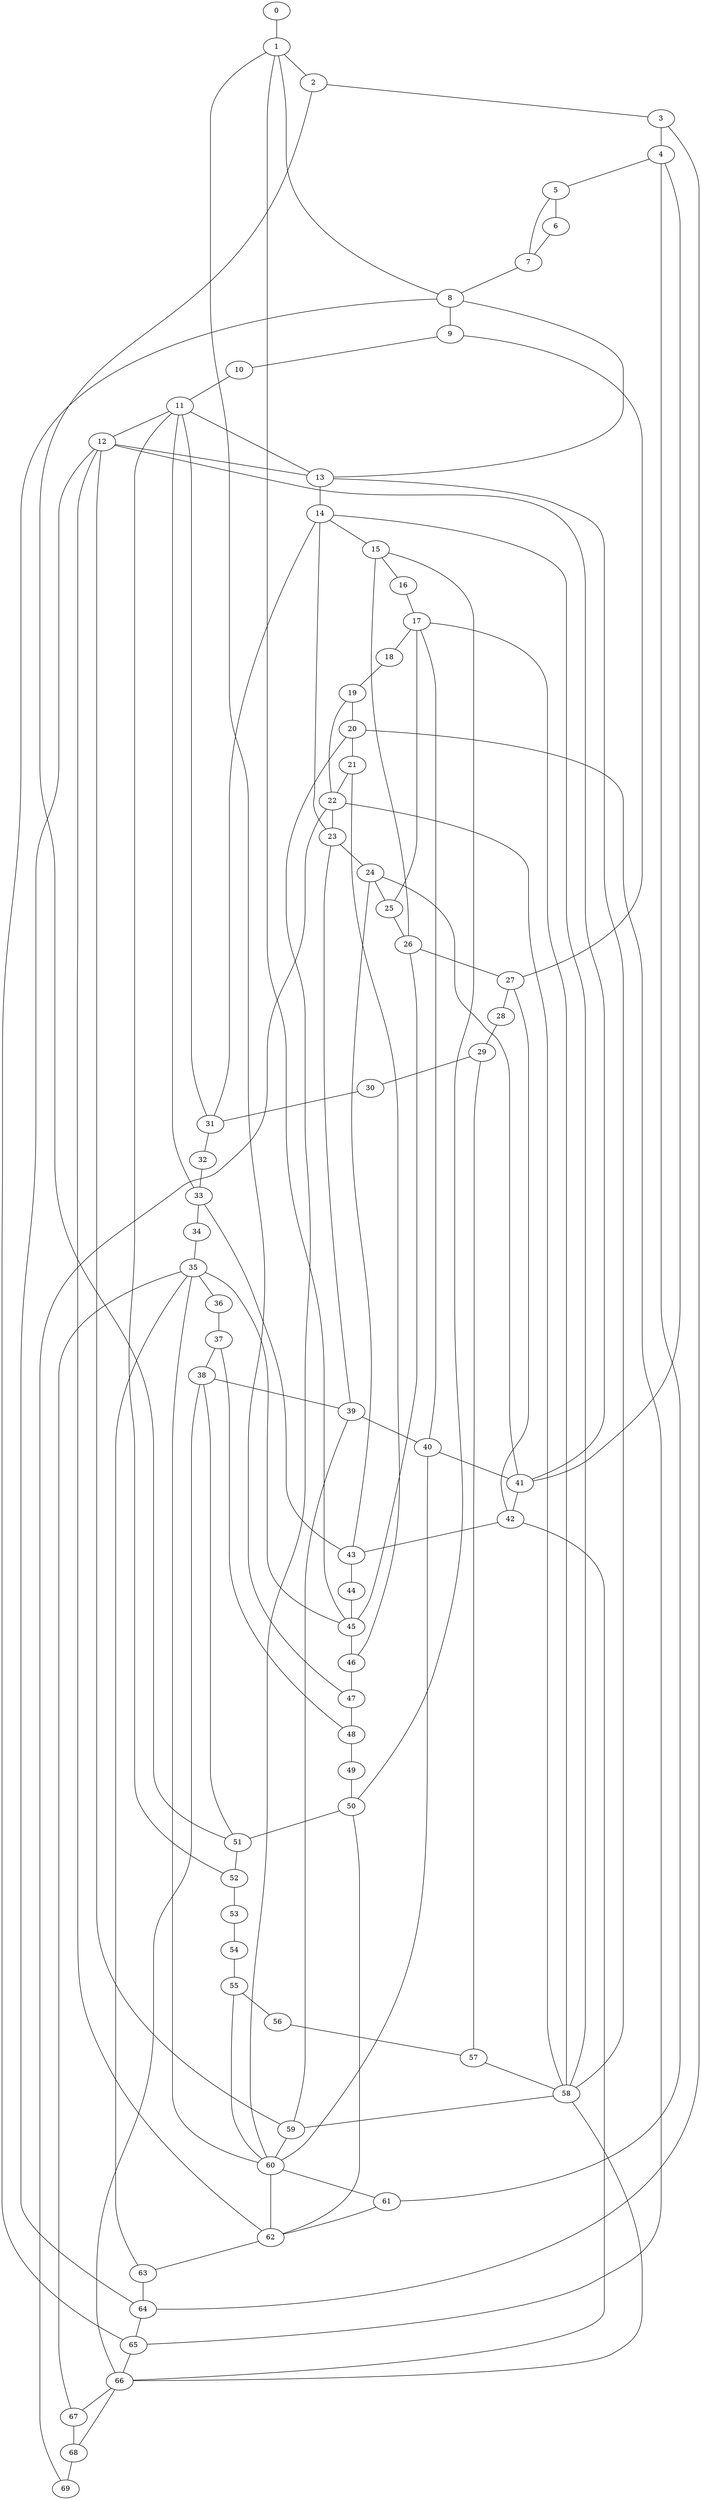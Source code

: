 
graph graphname {
    0 -- 1
1 -- 2
1 -- 47
1 -- 8
1 -- 45
2 -- 3
2 -- 51
3 -- 4
3 -- 64
4 -- 5
4 -- 41
4 -- 61
5 -- 6
5 -- 7
6 -- 7
7 -- 8
8 -- 9
8 -- 13
8 -- 65
9 -- 10
9 -- 27
10 -- 11
11 -- 12
11 -- 52
11 -- 31
11 -- 13
11 -- 33
12 -- 13
12 -- 41
12 -- 64
12 -- 59
12 -- 62
13 -- 14
13 -- 58
14 -- 15
14 -- 31
14 -- 58
14 -- 23
15 -- 16
15 -- 26
15 -- 50
16 -- 17
17 -- 18
17 -- 25
17 -- 58
17 -- 40
18 -- 19
19 -- 20
19 -- 22
20 -- 21
20 -- 65
20 -- 60
21 -- 22
21 -- 46
22 -- 23
22 -- 58
22 -- 69
23 -- 24
23 -- 39
24 -- 25
24 -- 41
24 -- 43
25 -- 26
26 -- 27
26 -- 45
27 -- 28
27 -- 42
28 -- 29
29 -- 30
29 -- 57
30 -- 31
31 -- 32
32 -- 33
33 -- 34
33 -- 43
34 -- 35
35 -- 36
35 -- 67
35 -- 45
35 -- 63
35 -- 60
36 -- 37
37 -- 38
37 -- 48
38 -- 39
38 -- 51
38 -- 66
39 -- 40
39 -- 59
40 -- 41
40 -- 60
41 -- 42
42 -- 43
42 -- 66
43 -- 44
44 -- 45
45 -- 46
46 -- 47
47 -- 48
48 -- 49
49 -- 50
50 -- 51
50 -- 62
51 -- 52
52 -- 53
53 -- 54
54 -- 55
55 -- 56
55 -- 60
56 -- 57
57 -- 58
58 -- 59
58 -- 66
59 -- 60
60 -- 61
60 -- 62
61 -- 62
62 -- 63
63 -- 64
64 -- 65
65 -- 66
66 -- 67
66 -- 68
67 -- 68
68 -- 69

}

